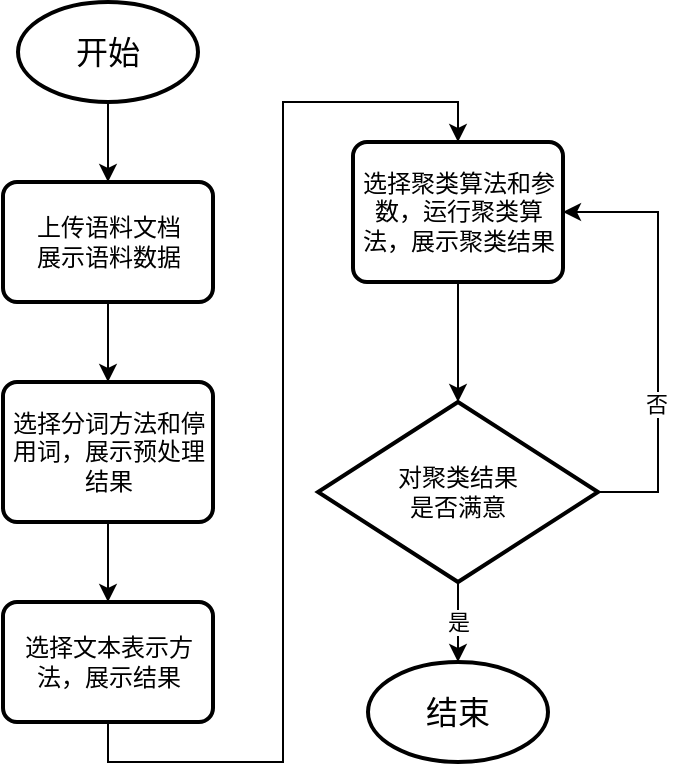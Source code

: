 <mxfile version="16.4.5" type="github">
  <diagram id="6a731a19-8d31-9384-78a2-239565b7b9f0" name="Page-1">
    <mxGraphModel dx="1422" dy="791" grid="1" gridSize="10" guides="1" tooltips="1" connect="1" arrows="1" fold="1" page="1" pageScale="1" pageWidth="1169" pageHeight="827" background="none" math="0" shadow="0">
      <root>
        <mxCell id="0" />
        <mxCell id="1" parent="0" />
        <mxCell id="-N1bG7u-i1x_XuRm3Mxu-71" value="" style="edgeStyle=orthogonalEdgeStyle;rounded=0;orthogonalLoop=1;jettySize=auto;html=1;" parent="1" source="-N1bG7u-i1x_XuRm3Mxu-55" target="-N1bG7u-i1x_XuRm3Mxu-59" edge="1">
          <mxGeometry relative="1" as="geometry" />
        </mxCell>
        <mxCell id="-N1bG7u-i1x_XuRm3Mxu-55" value="&lt;font style=&quot;font-size: 16px&quot;&gt;开始&lt;/font&gt;" style="strokeWidth=2;html=1;shape=mxgraph.flowchart.start_1;whiteSpace=wrap;" parent="1" vertex="1">
          <mxGeometry x="350" y="180" width="90" height="50" as="geometry" />
        </mxCell>
        <mxCell id="-N1bG7u-i1x_XuRm3Mxu-70" value="" style="edgeStyle=orthogonalEdgeStyle;rounded=0;orthogonalLoop=1;jettySize=auto;html=1;" parent="1" source="-N1bG7u-i1x_XuRm3Mxu-59" target="-N1bG7u-i1x_XuRm3Mxu-60" edge="1">
          <mxGeometry relative="1" as="geometry" />
        </mxCell>
        <mxCell id="-N1bG7u-i1x_XuRm3Mxu-59" value="上传语料文档&lt;br&gt;展示语料数据" style="rounded=1;whiteSpace=wrap;html=1;absoluteArcSize=1;arcSize=14;strokeWidth=2;" parent="1" vertex="1">
          <mxGeometry x="342.5" y="270" width="105" height="60" as="geometry" />
        </mxCell>
        <mxCell id="-N1bG7u-i1x_XuRm3Mxu-69" style="edgeStyle=orthogonalEdgeStyle;rounded=0;orthogonalLoop=1;jettySize=auto;html=1;exitX=0.5;exitY=1;exitDx=0;exitDy=0;entryX=0.5;entryY=0;entryDx=0;entryDy=0;" parent="1" source="-N1bG7u-i1x_XuRm3Mxu-60" target="-N1bG7u-i1x_XuRm3Mxu-61" edge="1">
          <mxGeometry relative="1" as="geometry" />
        </mxCell>
        <mxCell id="-N1bG7u-i1x_XuRm3Mxu-60" value="选择分词方法和停用词，展示预处理结果" style="rounded=1;whiteSpace=wrap;html=1;absoluteArcSize=1;arcSize=14;strokeWidth=2;" parent="1" vertex="1">
          <mxGeometry x="342.5" y="370" width="105" height="70" as="geometry" />
        </mxCell>
        <mxCell id="-N1bG7u-i1x_XuRm3Mxu-68" style="edgeStyle=orthogonalEdgeStyle;rounded=0;orthogonalLoop=1;jettySize=auto;html=1;exitX=0.5;exitY=1;exitDx=0;exitDy=0;entryX=0.5;entryY=0;entryDx=0;entryDy=0;" parent="1" source="-N1bG7u-i1x_XuRm3Mxu-61" target="-N1bG7u-i1x_XuRm3Mxu-62" edge="1">
          <mxGeometry relative="1" as="geometry" />
        </mxCell>
        <mxCell id="-N1bG7u-i1x_XuRm3Mxu-61" value="选择文本表示方法，展示结果" style="rounded=1;whiteSpace=wrap;html=1;absoluteArcSize=1;arcSize=14;strokeWidth=2;" parent="1" vertex="1">
          <mxGeometry x="342.5" y="480" width="105" height="60" as="geometry" />
        </mxCell>
        <mxCell id="-N1bG7u-i1x_XuRm3Mxu-67" style="edgeStyle=orthogonalEdgeStyle;rounded=0;orthogonalLoop=1;jettySize=auto;html=1;exitX=0.5;exitY=1;exitDx=0;exitDy=0;entryX=0.5;entryY=0;entryDx=0;entryDy=0;entryPerimeter=0;" parent="1" source="-N1bG7u-i1x_XuRm3Mxu-62" target="-N1bG7u-i1x_XuRm3Mxu-63" edge="1">
          <mxGeometry relative="1" as="geometry" />
        </mxCell>
        <mxCell id="-N1bG7u-i1x_XuRm3Mxu-62" value="选择聚类算法和参数，运行聚类算法，展示聚类结果" style="rounded=1;whiteSpace=wrap;html=1;absoluteArcSize=1;arcSize=14;strokeWidth=2;" parent="1" vertex="1">
          <mxGeometry x="517.5" y="250" width="105" height="70" as="geometry" />
        </mxCell>
        <mxCell id="-N1bG7u-i1x_XuRm3Mxu-73" value="是" style="edgeStyle=orthogonalEdgeStyle;rounded=0;orthogonalLoop=1;jettySize=auto;html=1;" parent="1" source="-N1bG7u-i1x_XuRm3Mxu-63" target="-N1bG7u-i1x_XuRm3Mxu-72" edge="1">
          <mxGeometry relative="1" as="geometry" />
        </mxCell>
        <mxCell id="-N1bG7u-i1x_XuRm3Mxu-76" style="edgeStyle=orthogonalEdgeStyle;rounded=0;orthogonalLoop=1;jettySize=auto;html=1;exitX=1;exitY=0.5;exitDx=0;exitDy=0;exitPerimeter=0;entryX=1;entryY=0.5;entryDx=0;entryDy=0;" parent="1" source="-N1bG7u-i1x_XuRm3Mxu-63" target="-N1bG7u-i1x_XuRm3Mxu-62" edge="1">
          <mxGeometry relative="1" as="geometry">
            <mxPoint x="840" y="400" as="targetPoint" />
            <Array as="points">
              <mxPoint x="670" y="425" />
              <mxPoint x="670" y="285" />
            </Array>
          </mxGeometry>
        </mxCell>
        <mxCell id="-N1bG7u-i1x_XuRm3Mxu-77" value="否" style="edgeLabel;html=1;align=center;verticalAlign=middle;resizable=0;points=[];" parent="-N1bG7u-i1x_XuRm3Mxu-76" vertex="1" connectable="0">
          <mxGeometry x="-0.321" y="1" relative="1" as="geometry">
            <mxPoint as="offset" />
          </mxGeometry>
        </mxCell>
        <mxCell id="-N1bG7u-i1x_XuRm3Mxu-63" value="对聚类结果&lt;br&gt;是否满意" style="strokeWidth=2;html=1;shape=mxgraph.flowchart.decision;whiteSpace=wrap;" parent="1" vertex="1">
          <mxGeometry x="500" y="380" width="140" height="90" as="geometry" />
        </mxCell>
        <mxCell id="-N1bG7u-i1x_XuRm3Mxu-72" value="&lt;font style=&quot;font-size: 16px&quot;&gt;结束&lt;/font&gt;" style="strokeWidth=2;html=1;shape=mxgraph.flowchart.start_1;whiteSpace=wrap;" parent="1" vertex="1">
          <mxGeometry x="525" y="510" width="90" height="50" as="geometry" />
        </mxCell>
      </root>
    </mxGraphModel>
  </diagram>
</mxfile>
